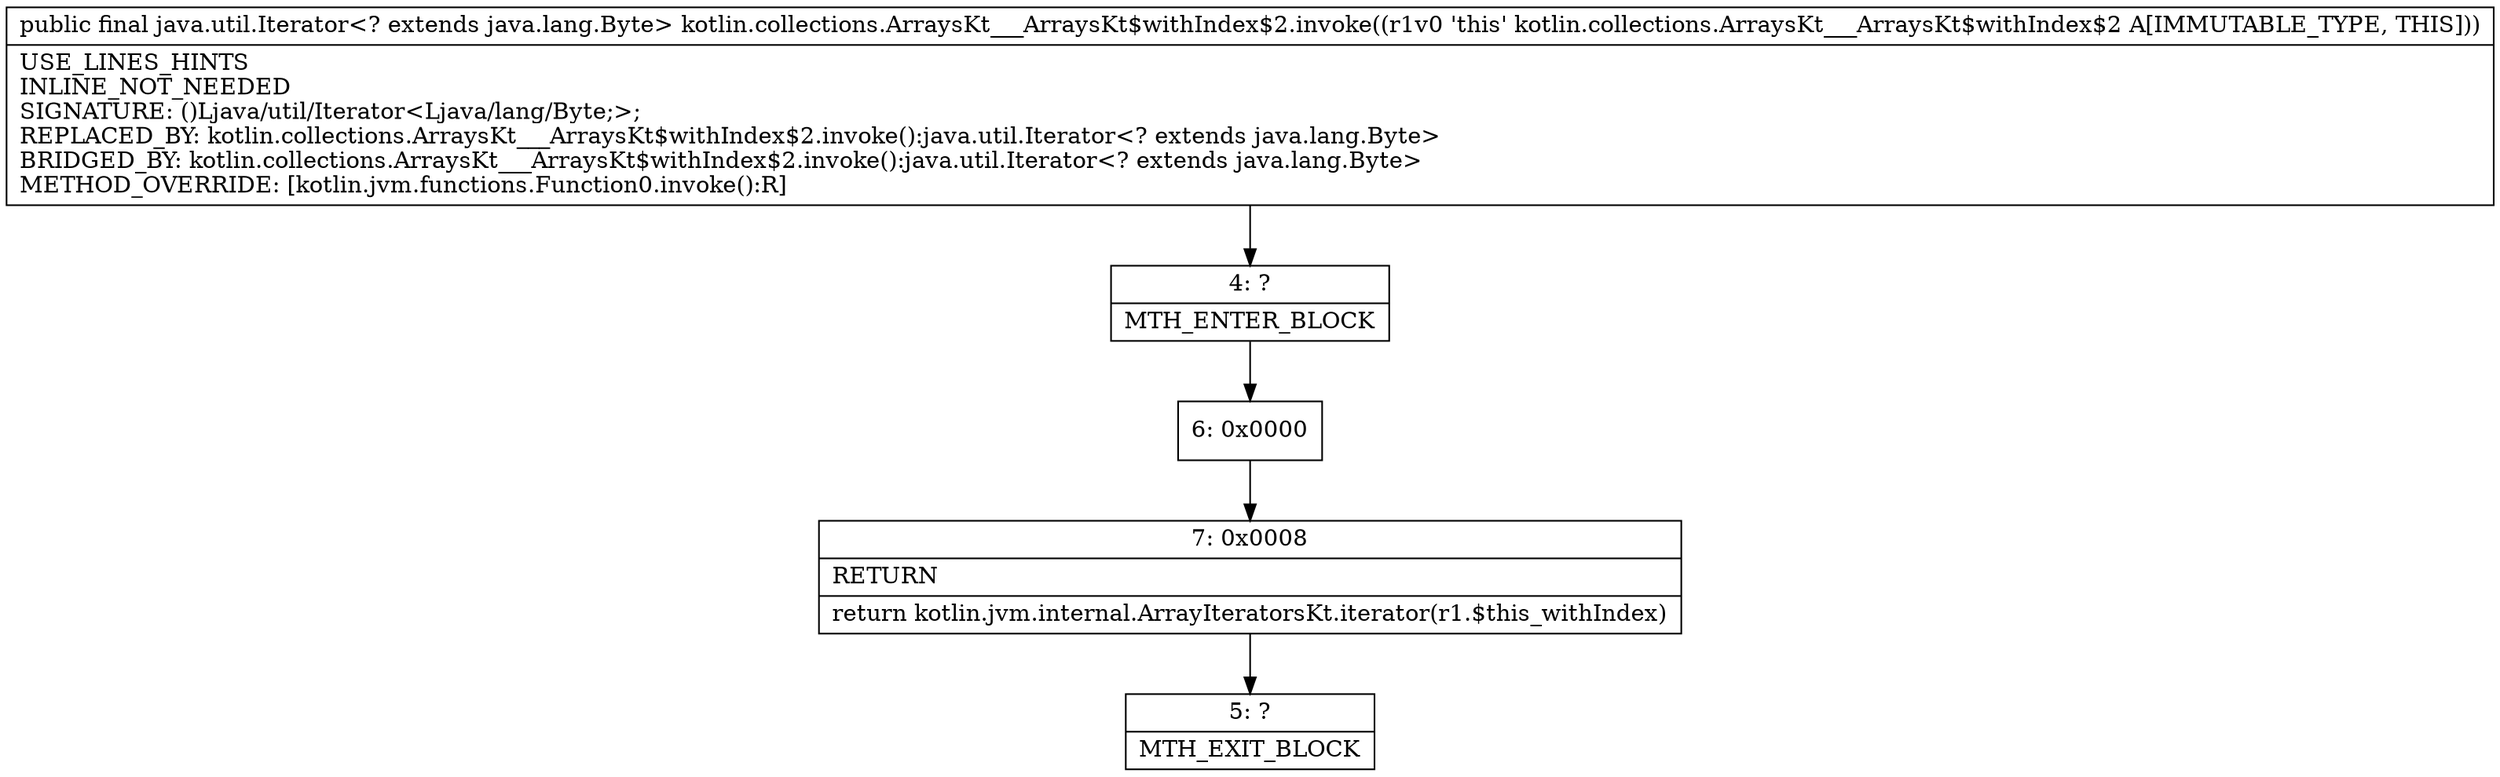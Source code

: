 digraph "CFG forkotlin.collections.ArraysKt___ArraysKt$withIndex$2.invoke()Ljava\/util\/Iterator;" {
Node_4 [shape=record,label="{4\:\ ?|MTH_ENTER_BLOCK\l}"];
Node_6 [shape=record,label="{6\:\ 0x0000}"];
Node_7 [shape=record,label="{7\:\ 0x0008|RETURN\l|return kotlin.jvm.internal.ArrayIteratorsKt.iterator(r1.$this_withIndex)\l}"];
Node_5 [shape=record,label="{5\:\ ?|MTH_EXIT_BLOCK\l}"];
MethodNode[shape=record,label="{public final java.util.Iterator\<? extends java.lang.Byte\> kotlin.collections.ArraysKt___ArraysKt$withIndex$2.invoke((r1v0 'this' kotlin.collections.ArraysKt___ArraysKt$withIndex$2 A[IMMUTABLE_TYPE, THIS]))  | USE_LINES_HINTS\lINLINE_NOT_NEEDED\lSIGNATURE: ()Ljava\/util\/Iterator\<Ljava\/lang\/Byte;\>;\lREPLACED_BY: kotlin.collections.ArraysKt___ArraysKt$withIndex$2.invoke():java.util.Iterator\<? extends java.lang.Byte\>\lBRIDGED_BY: kotlin.collections.ArraysKt___ArraysKt$withIndex$2.invoke():java.util.Iterator\<? extends java.lang.Byte\>\lMETHOD_OVERRIDE: [kotlin.jvm.functions.Function0.invoke():R]\l}"];
MethodNode -> Node_4;Node_4 -> Node_6;
Node_6 -> Node_7;
Node_7 -> Node_5;
}

